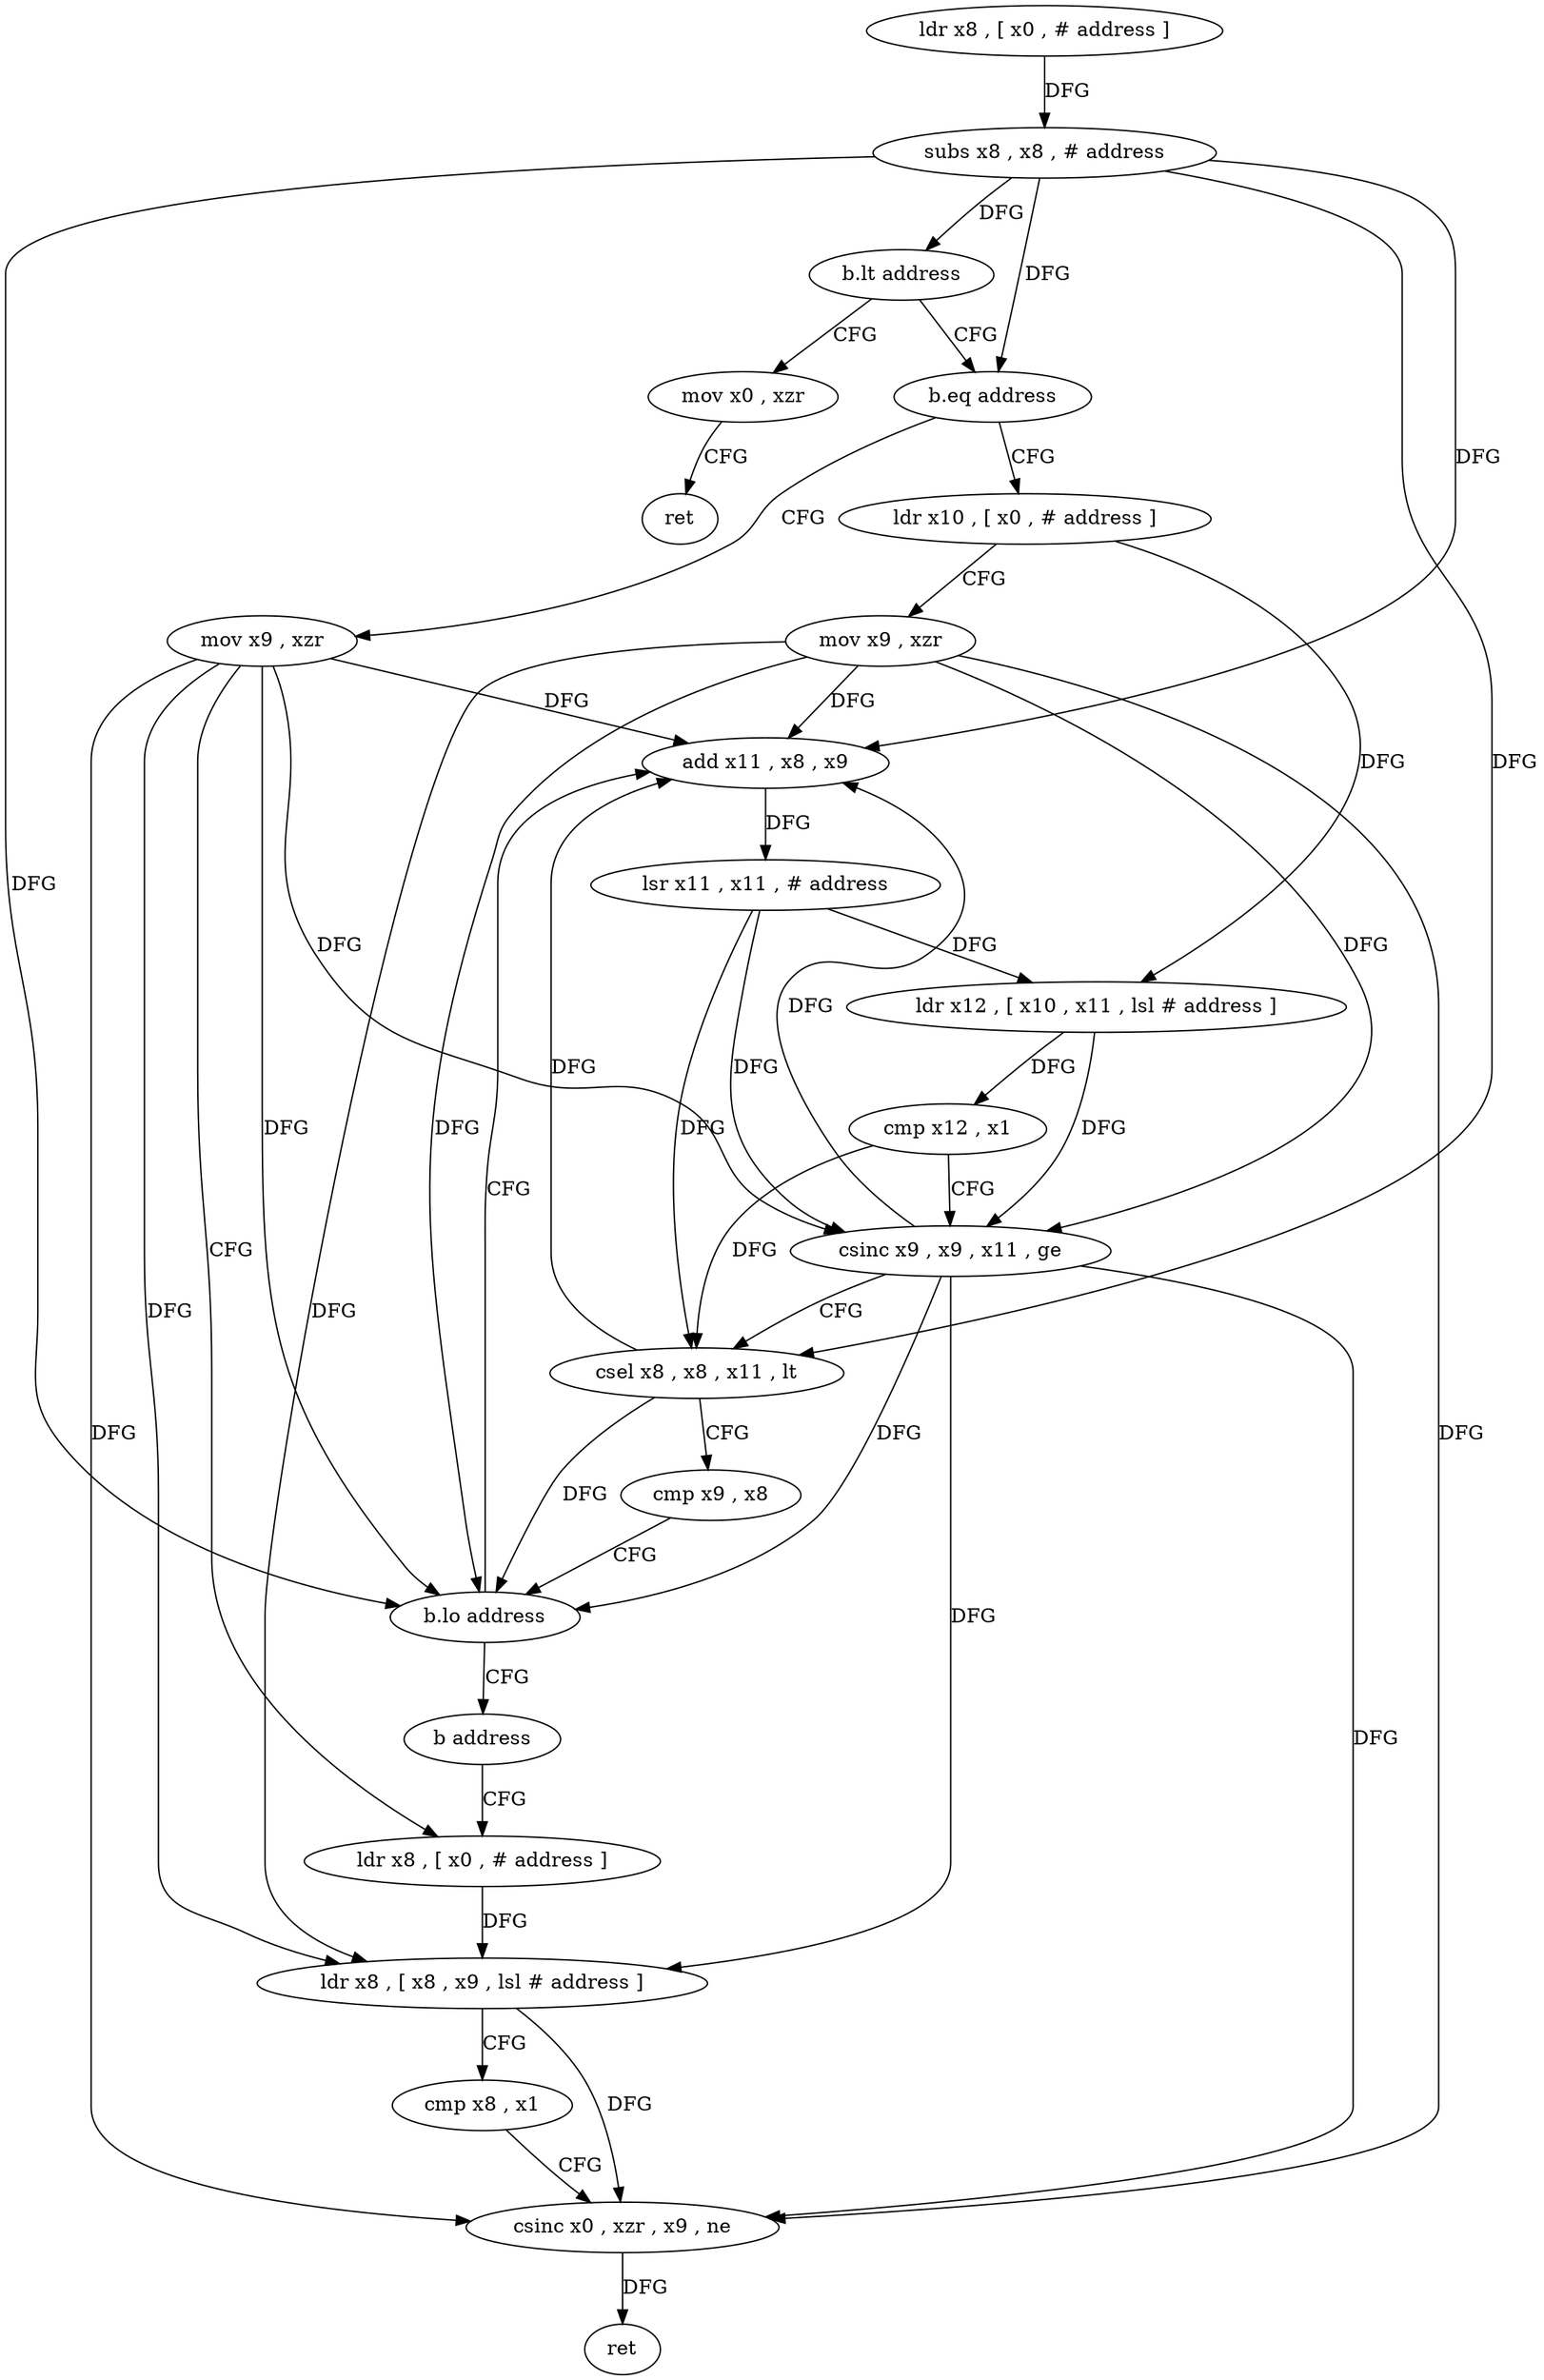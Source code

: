 digraph "func" {
"4241780" [label = "ldr x8 , [ x0 , # address ]" ]
"4241784" [label = "subs x8 , x8 , # address" ]
"4241788" [label = "b.lt address" ]
"4241840" [label = "mov x0 , xzr" ]
"4241792" [label = "b.eq address" ]
"4241844" [label = "ret" ]
"4241848" [label = "mov x9 , xzr" ]
"4241796" [label = "ldr x10 , [ x0 , # address ]" ]
"4241852" [label = "ldr x8 , [ x0 , # address ]" ]
"4241800" [label = "mov x9 , xzr" ]
"4241804" [label = "add x11 , x8 , x9" ]
"4241808" [label = "lsr x11 , x11 , # address" ]
"4241812" [label = "ldr x12 , [ x10 , x11 , lsl # address ]" ]
"4241816" [label = "cmp x12 , x1" ]
"4241820" [label = "csinc x9 , x9 , x11 , ge" ]
"4241824" [label = "csel x8 , x8 , x11 , lt" ]
"4241828" [label = "cmp x9 , x8" ]
"4241832" [label = "b.lo address" ]
"4241836" [label = "b address" ]
"4241856" [label = "ldr x8 , [ x8 , x9 , lsl # address ]" ]
"4241860" [label = "cmp x8 , x1" ]
"4241864" [label = "csinc x0 , xzr , x9 , ne" ]
"4241868" [label = "ret" ]
"4241780" -> "4241784" [ label = "DFG" ]
"4241784" -> "4241788" [ label = "DFG" ]
"4241784" -> "4241804" [ label = "DFG" ]
"4241784" -> "4241824" [ label = "DFG" ]
"4241784" -> "4241832" [ label = "DFG" ]
"4241784" -> "4241792" [ label = "DFG" ]
"4241788" -> "4241840" [ label = "CFG" ]
"4241788" -> "4241792" [ label = "CFG" ]
"4241840" -> "4241844" [ label = "CFG" ]
"4241792" -> "4241848" [ label = "CFG" ]
"4241792" -> "4241796" [ label = "CFG" ]
"4241848" -> "4241852" [ label = "CFG" ]
"4241848" -> "4241856" [ label = "DFG" ]
"4241848" -> "4241804" [ label = "DFG" ]
"4241848" -> "4241864" [ label = "DFG" ]
"4241848" -> "4241820" [ label = "DFG" ]
"4241848" -> "4241832" [ label = "DFG" ]
"4241796" -> "4241800" [ label = "CFG" ]
"4241796" -> "4241812" [ label = "DFG" ]
"4241852" -> "4241856" [ label = "DFG" ]
"4241800" -> "4241804" [ label = "DFG" ]
"4241800" -> "4241856" [ label = "DFG" ]
"4241800" -> "4241864" [ label = "DFG" ]
"4241800" -> "4241820" [ label = "DFG" ]
"4241800" -> "4241832" [ label = "DFG" ]
"4241804" -> "4241808" [ label = "DFG" ]
"4241808" -> "4241812" [ label = "DFG" ]
"4241808" -> "4241820" [ label = "DFG" ]
"4241808" -> "4241824" [ label = "DFG" ]
"4241812" -> "4241816" [ label = "DFG" ]
"4241812" -> "4241820" [ label = "DFG" ]
"4241816" -> "4241820" [ label = "CFG" ]
"4241816" -> "4241824" [ label = "DFG" ]
"4241820" -> "4241824" [ label = "CFG" ]
"4241820" -> "4241856" [ label = "DFG" ]
"4241820" -> "4241804" [ label = "DFG" ]
"4241820" -> "4241864" [ label = "DFG" ]
"4241820" -> "4241832" [ label = "DFG" ]
"4241824" -> "4241828" [ label = "CFG" ]
"4241824" -> "4241804" [ label = "DFG" ]
"4241824" -> "4241832" [ label = "DFG" ]
"4241828" -> "4241832" [ label = "CFG" ]
"4241832" -> "4241804" [ label = "CFG" ]
"4241832" -> "4241836" [ label = "CFG" ]
"4241836" -> "4241852" [ label = "CFG" ]
"4241856" -> "4241860" [ label = "CFG" ]
"4241856" -> "4241864" [ label = "DFG" ]
"4241860" -> "4241864" [ label = "CFG" ]
"4241864" -> "4241868" [ label = "DFG" ]
}
